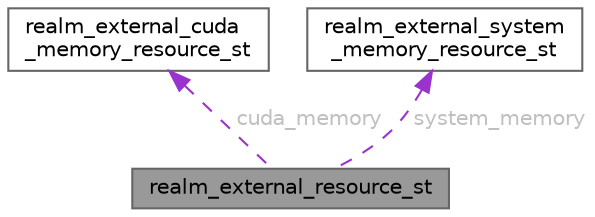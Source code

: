 digraph "realm_external_resource_st"
{
 // LATEX_PDF_SIZE
  bgcolor="transparent";
  edge [fontname=Helvetica,fontsize=10,labelfontname=Helvetica,labelfontsize=10];
  node [fontname=Helvetica,fontsize=10,shape=box,height=0.2,width=0.4];
  Node1 [id="Node000001",label="realm_external_resource_st",height=0.2,width=0.4,color="gray40", fillcolor="grey60", style="filled", fontcolor="black",tooltip=" "];
  Node2 -> Node1 [id="edge1_Node000001_Node000002",dir="back",color="darkorchid3",style="dashed",tooltip=" ",label=" cuda_memory",fontcolor="grey" ];
  Node2 [id="Node000002",label="realm_external_cuda\l_memory_resource_st",height=0.2,width=0.4,color="gray40", fillcolor="white", style="filled",URL="$structrealm__external__cuda__memory__resource__st.html",tooltip=" "];
  Node3 -> Node1 [id="edge2_Node000001_Node000003",dir="back",color="darkorchid3",style="dashed",tooltip=" ",label=" system_memory",fontcolor="grey" ];
  Node3 [id="Node000003",label="realm_external_system\l_memory_resource_st",height=0.2,width=0.4,color="gray40", fillcolor="white", style="filled",URL="$structrealm__external__system__memory__resource__st.html",tooltip=" "];
}
